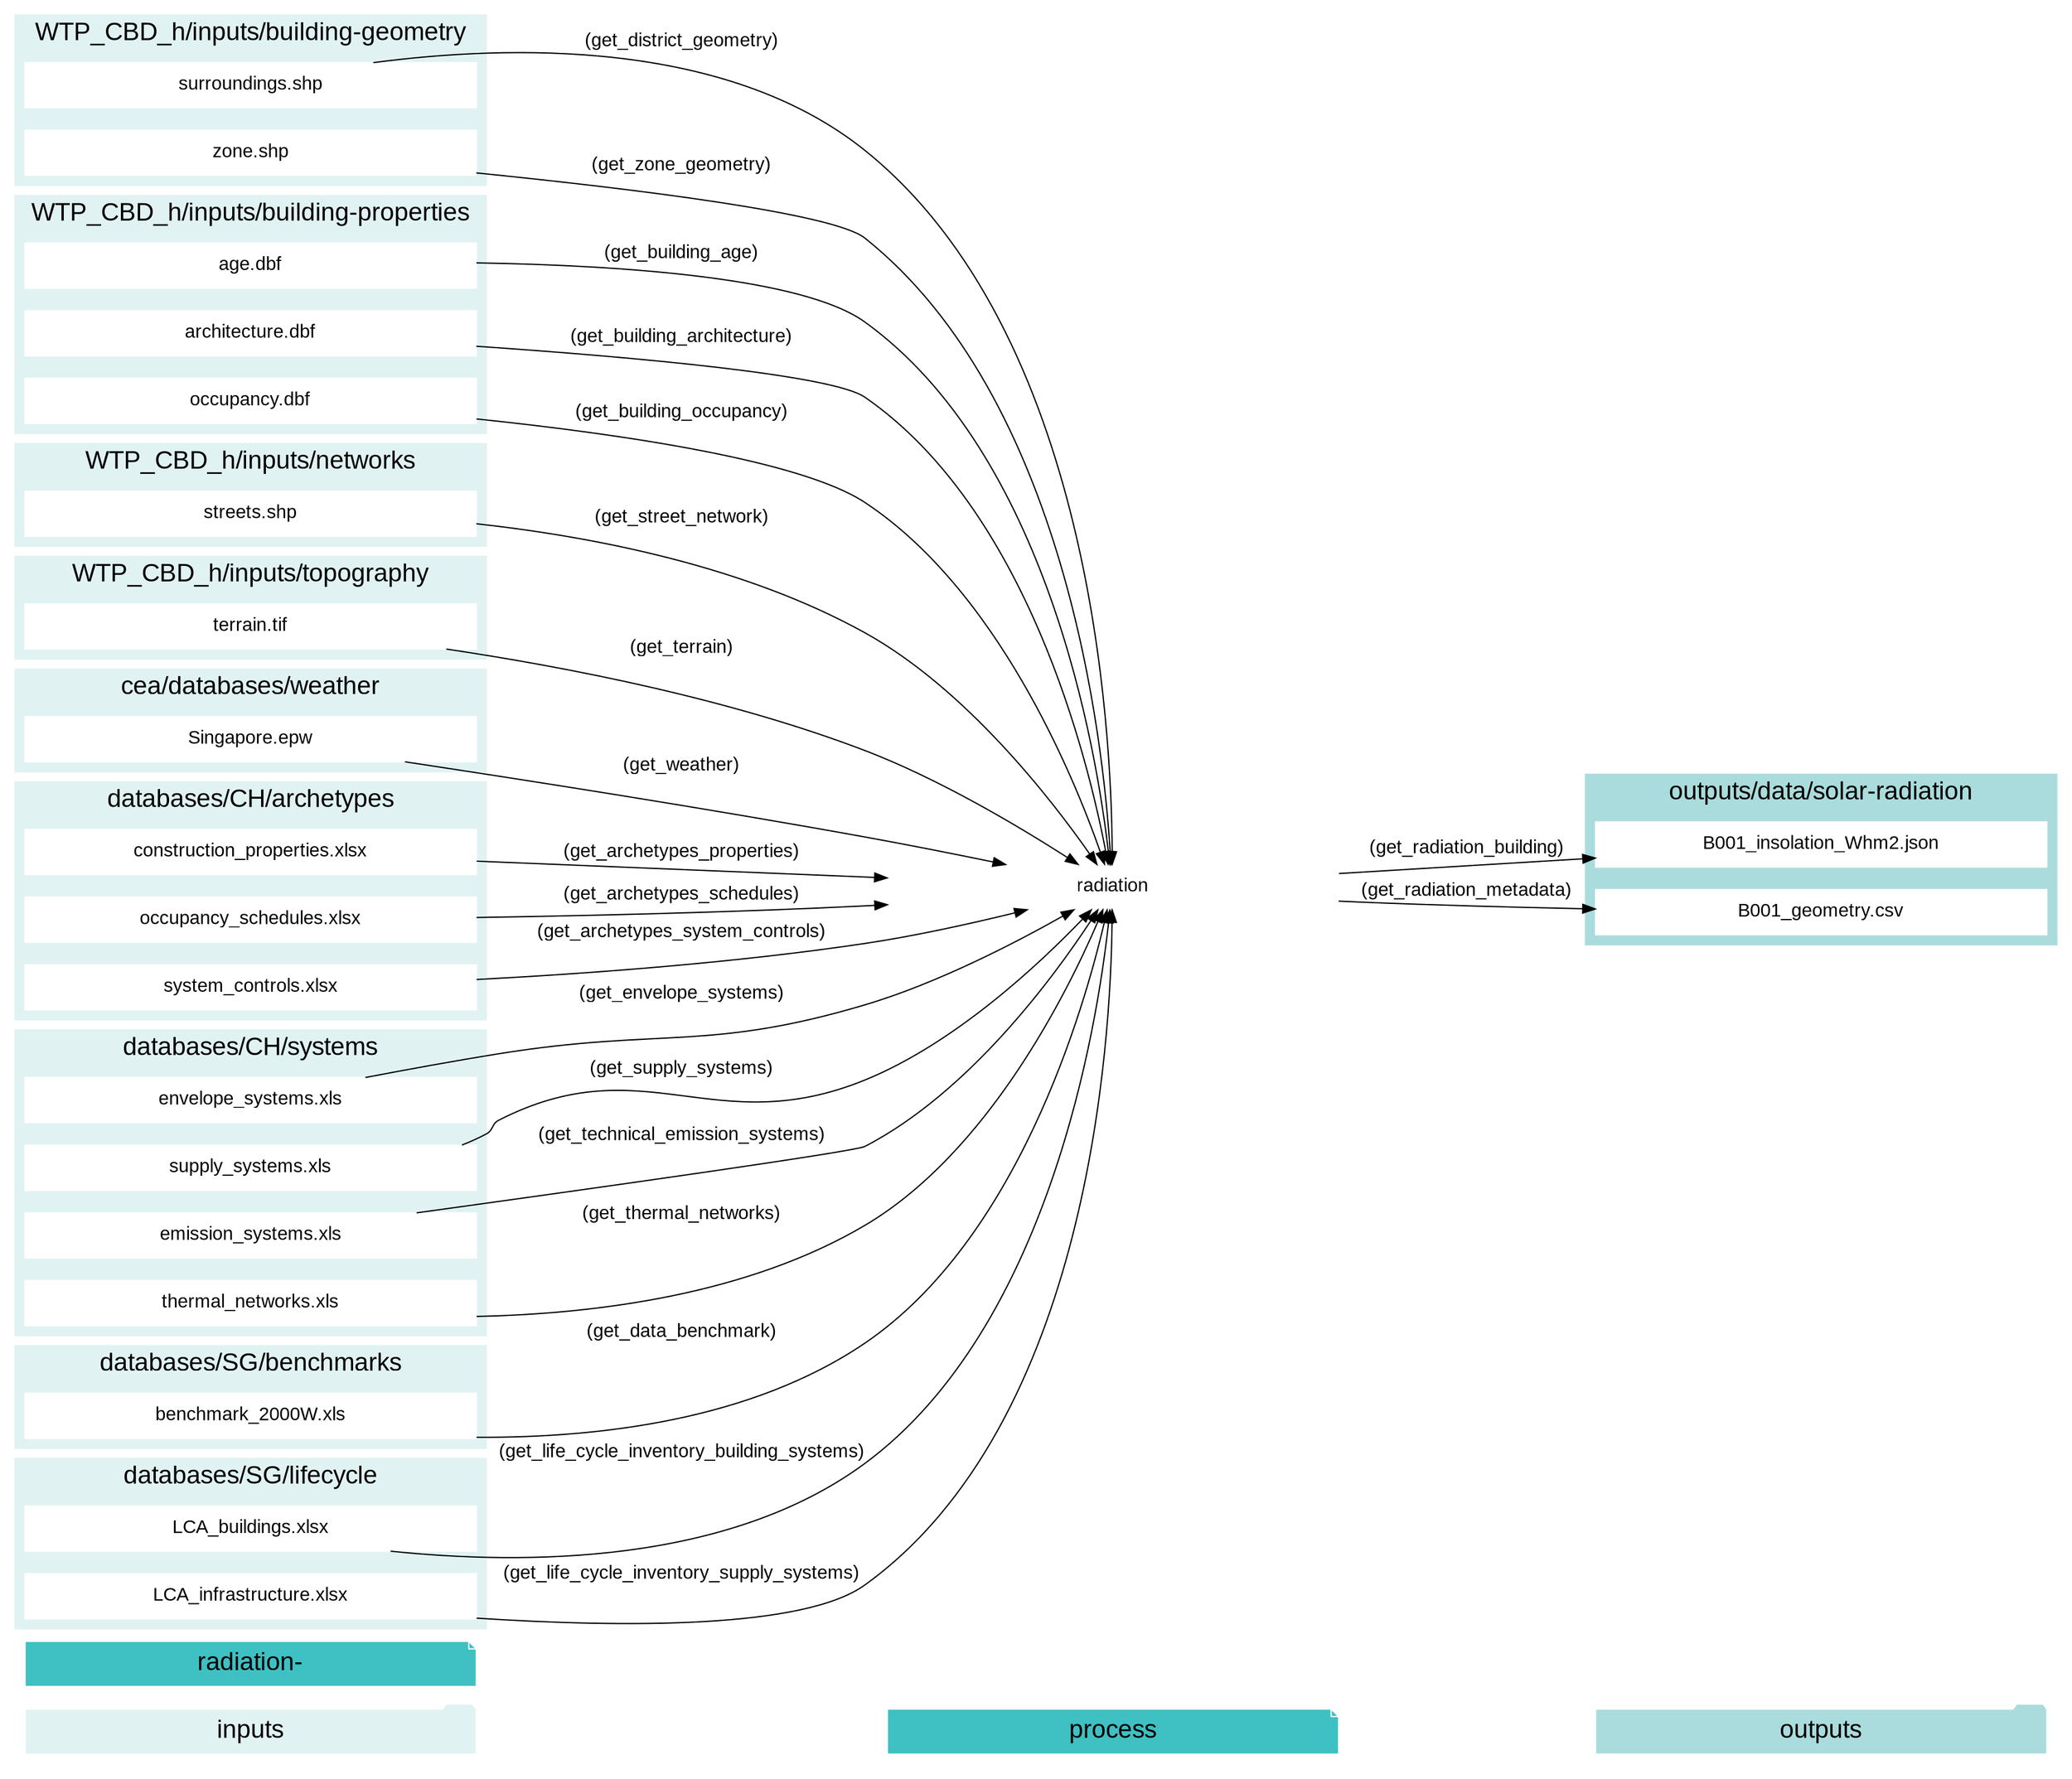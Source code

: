 digraph trace_inputlocator {
    rankdir="LR";
    graph [overlap=false, fontname=arial];
    node [shape=box, style=filled, color=white, fontsize=15, fontname=arial, fixedsize=true, width=5];
    edge [fontname=arial, fontsize = 15]
    newrank=true
    subgraph cluster_legend {
    fontsize=25
    style=invis
    "process"[style=filled, fillcolor="#3FC0C2", shape=note, fontsize=20, fontname="arial"]
    "inputs" [style=filled, shape=folder, color=white, fillcolor="#E1F2F2", fontsize=20]
    "outputs"[style=filled, shape=folder, color=white, fillcolor="#aadcdd", fontsize=20]
    "inputs"->"process"[style=invis]
    "process"->"outputs"[style=invis]
    }
    "radiation-"[style=filled, color=white, fillcolor="#3FC0C2", shape=note, fontsize=20, fontname=arial];
    subgraph cluster_0_in {
        style = filled;
        color = "#E1F2F2";
        fontsize = 20;
        rank=same;
        label="WTP_CBD_h/inputs/building-geometry";
        "surroundings.shp"
        "zone.shp"
    }
    subgraph cluster_1_in {
        style = filled;
        color = "#E1F2F2";
        fontsize = 20;
        rank=same;
        label="WTP_CBD_h/inputs/building-properties";
        "age.dbf"
        "architecture.dbf"
        "occupancy.dbf"
    }
    subgraph cluster_2_in {
        style = filled;
        color = "#E1F2F2";
        fontsize = 20;
        rank=same;
        label="WTP_CBD_h/inputs/networks";
        "streets.shp"
    }
    subgraph cluster_3_in {
        style = filled;
        color = "#E1F2F2";
        fontsize = 20;
        rank=same;
        label="WTP_CBD_h/inputs/topography";
        "terrain.tif"
    }
    subgraph cluster_4_in {
        style = filled;
        color = "#E1F2F2";
        fontsize = 20;
        rank=same;
        label="cea/databases/weather";
        "Singapore.epw"
    }
    subgraph cluster_5_in {
        style = filled;
        color = "#E1F2F2";
        fontsize = 20;
        rank=same;
        label="databases/CH/archetypes";
        "construction_properties.xlsx"
        "occupancy_schedules.xlsx"
        "system_controls.xlsx"
    }
    subgraph cluster_6_in {
        style = filled;
        color = "#E1F2F2";
        fontsize = 20;
        rank=same;
        label="databases/CH/systems";
        "envelope_systems.xls"
        "supply_systems.xls"
        "emission_systems.xls"
        "thermal_networks.xls"
    }
    subgraph cluster_7_in {
        style = filled;
        color = "#E1F2F2";
        fontsize = 20;
        rank=same;
        label="databases/SG/benchmarks";
        "benchmark_2000W.xls"
    }
    subgraph cluster_8_in {
        style = filled;
        color = "#E1F2F2";
        fontsize = 20;
        rank=same;
        label="databases/SG/lifecycle";
        "LCA_buildings.xlsx"
        "LCA_infrastructure.xlsx"
    }
    subgraph cluster_9_out {
        style = filled;
        color = "#aadcdd";
        fontsize = 20;
        rank=same;
        label="outputs/data/solar-radiation";
        "B001_insolation_Whm2.json"
        "B001_geometry.csv"
    }
    "construction_properties.xlsx" -> "radiation"[label="(get_archetypes_properties)"]
    "occupancy_schedules.xlsx" -> "radiation"[label="(get_archetypes_schedules)"]
    "system_controls.xlsx" -> "radiation"[label="(get_archetypes_system_controls)"]
    "age.dbf" -> "radiation"[label="(get_building_age)"]
    "architecture.dbf" -> "radiation"[label="(get_building_architecture)"]
    "occupancy.dbf" -> "radiation"[label="(get_building_occupancy)"]
    "benchmark_2000W.xls" -> "radiation"[label="(get_data_benchmark)"]
    "surroundings.shp" -> "radiation"[label="(get_district_geometry)"]
    "envelope_systems.xls" -> "radiation"[label="(get_envelope_systems)"]
    "LCA_buildings.xlsx" -> "radiation"[label="(get_life_cycle_inventory_building_systems)"]
    "LCA_infrastructure.xlsx" -> "radiation"[label="(get_life_cycle_inventory_supply_systems)"]
    "streets.shp" -> "radiation"[label="(get_street_network)"]
    "supply_systems.xls" -> "radiation"[label="(get_supply_systems)"]
    "emission_systems.xls" -> "radiation"[label="(get_technical_emission_systems)"]
    "terrain.tif" -> "radiation"[label="(get_terrain)"]
    "thermal_networks.xls" -> "radiation"[label="(get_thermal_networks)"]
    "Singapore.epw" -> "radiation"[label="(get_weather)"]
    "zone.shp" -> "radiation"[label="(get_zone_geometry)"]
    "radiation" -> "B001_insolation_Whm2.json"[label="(get_radiation_building)"]
    "radiation" -> "B001_geometry.csv"[label="(get_radiation_metadata)"]
    }